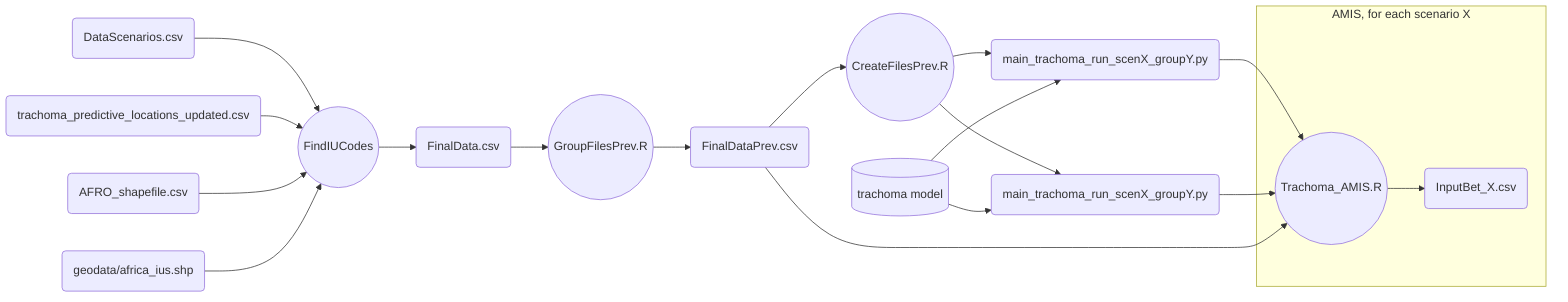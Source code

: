 graph LR
    scen(DataScenarios.csv)
    pred(trachoma_predictive_locations_updated.csv)
    shp(AFRO_shapefile.csv)
    geodata(geodata/africa_ius.shp)
    findiucodes((FindIUCodes))

    scen --> findiucodes
    pred --> findiucodes
    shp --> findiucodes
    geodata --> findiucodes

    findiucodes --> cleaneddata(FinalData.csv)

    cleaneddata --> groupius((GroupFilesPrev.R)) --> groupeddata(FinalDataPrev.csv)

    groupeddata --> createpython((CreateFilesPrev.R))

    pythonrun(main_trachoma_run_scenX_groupY.py)
    pythoncall(main_trachoma_run_scenX_groupY.py)
    createpython --> pythonrun
    createpython --> pythoncall
    pythoncode[(trachoma model)] --> pythonrun
    pythoncode[(trachoma model)] --> pythoncall

    subgraph amis [AMIS, for each scenario X]
    amisfile((Trachoma_AMIS.R)) --> inputbeta(InputBet_X.csv)
    end

    pythonrun --> amisfile
    pythoncall --> amisfile
    groupeddata --> amisfile